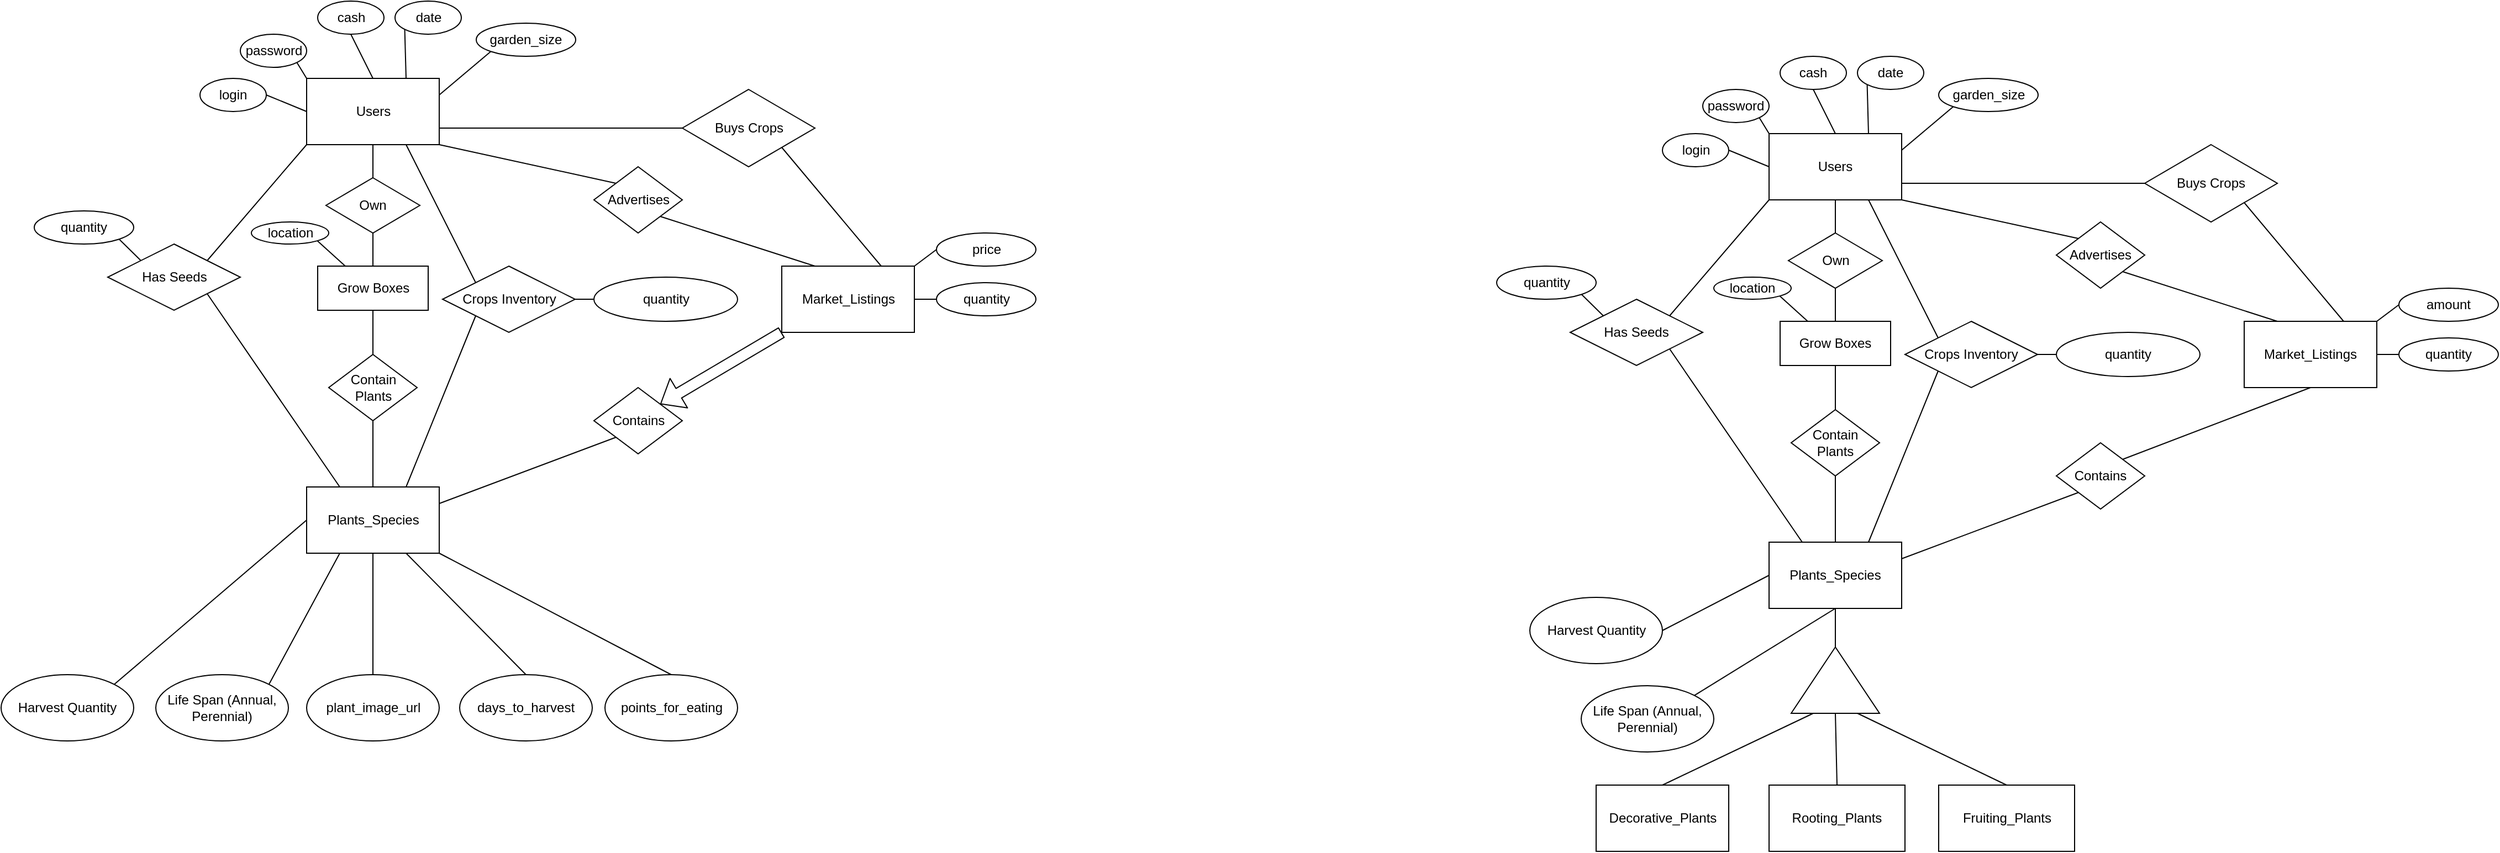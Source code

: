 <mxfile version="13.1.3">
    <diagram id="6hGFLwfOUW9BJ-s0fimq" name="Page-1">
        <mxGraphModel dx="2524" dy="729" grid="1" gridSize="10" guides="1" tooltips="1" connect="1" arrows="1" fold="1" page="0" pageScale="1" pageWidth="827" pageHeight="1169" math="0" shadow="0">
            <root>
                <mxCell id="0"/>
                <mxCell id="1" parent="0"/>
                <mxCell id="57" style="edgeStyle=none;rounded=0;orthogonalLoop=1;jettySize=auto;html=1;exitX=0;exitY=1;exitDx=0;exitDy=0;entryX=1;entryY=0;entryDx=0;entryDy=0;endArrow=none;endFill=0;" parent="1" source="2" target="9" edge="1">
                    <mxGeometry relative="1" as="geometry"/>
                </mxCell>
                <mxCell id="62" style="edgeStyle=none;rounded=0;orthogonalLoop=1;jettySize=auto;html=1;exitX=0.75;exitY=1;exitDx=0;exitDy=0;entryX=0;entryY=0;entryDx=0;entryDy=0;endArrow=none;endFill=0;" parent="1" source="2" target="12" edge="1">
                    <mxGeometry relative="1" as="geometry"/>
                </mxCell>
                <mxCell id="69" style="edgeStyle=none;rounded=0;orthogonalLoop=1;jettySize=auto;html=1;exitX=0.5;exitY=1;exitDx=0;exitDy=0;entryX=0.5;entryY=0;entryDx=0;entryDy=0;endArrow=none;endFill=0;" parent="1" source="2" target="68" edge="1">
                    <mxGeometry relative="1" as="geometry"/>
                </mxCell>
                <mxCell id="2" value="Users" style="rounded=0;whiteSpace=wrap;html=1;" parent="1" vertex="1">
                    <mxGeometry x="320" y="210" width="120" height="60" as="geometry"/>
                </mxCell>
                <mxCell id="22" style="edgeStyle=none;rounded=0;orthogonalLoop=1;jettySize=auto;html=1;exitX=0.5;exitY=1;exitDx=0;exitDy=0;entryX=1;entryY=0.5;entryDx=0;entryDy=0;endArrow=none;endFill=0;" parent="1" source="3" target="21" edge="1">
                    <mxGeometry relative="1" as="geometry"/>
                </mxCell>
                <mxCell id="95" style="edgeStyle=none;rounded=0;orthogonalLoop=1;jettySize=auto;html=1;exitX=1;exitY=0.25;exitDx=0;exitDy=0;entryX=0;entryY=1;entryDx=0;entryDy=0;endArrow=none;endFill=0;" parent="1" source="3" target="94" edge="1">
                    <mxGeometry relative="1" as="geometry"/>
                </mxCell>
                <mxCell id="3" value="Plants_Species" style="rounded=0;whiteSpace=wrap;html=1;" parent="1" vertex="1">
                    <mxGeometry x="320" y="580" width="120" height="60" as="geometry"/>
                </mxCell>
                <mxCell id="58" style="edgeStyle=none;rounded=0;orthogonalLoop=1;jettySize=auto;html=1;exitX=1;exitY=1;exitDx=0;exitDy=0;entryX=0.25;entryY=0;entryDx=0;entryDy=0;endArrow=none;endFill=0;" parent="1" source="9" target="3" edge="1">
                    <mxGeometry relative="1" as="geometry">
                        <mxPoint x="230" y="485" as="sourcePoint"/>
                        <mxPoint x="200" y="570" as="targetPoint"/>
                    </mxGeometry>
                </mxCell>
                <mxCell id="9" value="Has Seeds" style="shape=rhombus;perimeter=rhombusPerimeter;whiteSpace=wrap;html=1;align=center;" parent="1" vertex="1">
                    <mxGeometry x="140" y="360" width="120" height="60" as="geometry"/>
                </mxCell>
                <mxCell id="61" style="edgeStyle=none;rounded=0;orthogonalLoop=1;jettySize=auto;html=1;exitX=0.5;exitY=1;exitDx=0;exitDy=0;entryX=0.5;entryY=0;entryDx=0;entryDy=0;endArrow=none;endFill=0;" parent="1" source="10" target="3" edge="1">
                    <mxGeometry relative="1" as="geometry">
                        <mxPoint x="380" y="570" as="targetPoint"/>
                    </mxGeometry>
                </mxCell>
                <mxCell id="10" value="Contain Plants" style="shape=rhombus;perimeter=rhombusPerimeter;whiteSpace=wrap;html=1;align=center;" parent="1" vertex="1">
                    <mxGeometry x="340" y="460" width="80" height="60" as="geometry"/>
                </mxCell>
                <mxCell id="50" style="edgeStyle=none;rounded=0;orthogonalLoop=1;jettySize=auto;html=1;exitX=1;exitY=0.5;exitDx=0;exitDy=0;entryX=0;entryY=0.5;entryDx=0;entryDy=0;endArrow=none;endFill=0;" parent="1" source="12" target="39" edge="1">
                    <mxGeometry relative="1" as="geometry"/>
                </mxCell>
                <mxCell id="52" style="edgeStyle=none;rounded=0;orthogonalLoop=1;jettySize=auto;html=1;exitX=0;exitY=1;exitDx=0;exitDy=0;entryX=0.75;entryY=0;entryDx=0;entryDy=0;endArrow=none;endFill=0;" parent="1" source="12" target="3" edge="1">
                    <mxGeometry relative="1" as="geometry">
                        <mxPoint x="520" y="485" as="sourcePoint"/>
                        <mxPoint x="550" y="570" as="targetPoint"/>
                    </mxGeometry>
                </mxCell>
                <mxCell id="12" value="Crops Inventory" style="shape=rhombus;perimeter=rhombusPerimeter;whiteSpace=wrap;html=1;align=center;" parent="1" vertex="1">
                    <mxGeometry x="443" y="380" width="120" height="60" as="geometry"/>
                </mxCell>
                <mxCell id="17" style="rounded=0;orthogonalLoop=1;jettySize=auto;html=1;exitX=0;exitY=0;exitDx=0;exitDy=0;entryX=0.5;entryY=1;entryDx=0;entryDy=0;endArrow=none;endFill=0;" parent="1" source="33" target="3" edge="1">
                    <mxGeometry relative="1" as="geometry">
                        <mxPoint x="192.426" y="610.251" as="sourcePoint"/>
                    </mxGeometry>
                </mxCell>
                <mxCell id="18" value="Decorative_Plants" style="rounded=0;whiteSpace=wrap;html=1;" parent="1" vertex="1">
                    <mxGeometry x="163.5" y="800" width="120" height="60" as="geometry"/>
                </mxCell>
                <mxCell id="19" value="Rooting_Plants" style="rounded=0;whiteSpace=wrap;html=1;" parent="1" vertex="1">
                    <mxGeometry x="320" y="800" width="123" height="60" as="geometry"/>
                </mxCell>
                <mxCell id="20" value="Fruiting_Plants" style="rounded=0;whiteSpace=wrap;html=1;" parent="1" vertex="1">
                    <mxGeometry x="473.5" y="800" width="123" height="60" as="geometry"/>
                </mxCell>
                <mxCell id="25" style="edgeStyle=none;rounded=0;orthogonalLoop=1;jettySize=auto;html=1;exitX=0;exitY=0.25;exitDx=0;exitDy=0;entryX=0.5;entryY=0;entryDx=0;entryDy=0;endArrow=none;endFill=0;" parent="1" source="21" target="18" edge="1">
                    <mxGeometry relative="1" as="geometry"/>
                </mxCell>
                <mxCell id="26" style="edgeStyle=none;rounded=0;orthogonalLoop=1;jettySize=auto;html=1;exitX=0;exitY=0.5;exitDx=0;exitDy=0;entryX=0.5;entryY=0;entryDx=0;entryDy=0;endArrow=none;endFill=0;" parent="1" source="21" target="19" edge="1">
                    <mxGeometry relative="1" as="geometry"/>
                </mxCell>
                <mxCell id="27" style="edgeStyle=none;rounded=0;orthogonalLoop=1;jettySize=auto;html=1;exitX=0;exitY=0.75;exitDx=0;exitDy=0;entryX=0.5;entryY=0;entryDx=0;entryDy=0;endArrow=none;endFill=0;" parent="1" source="21" target="20" edge="1">
                    <mxGeometry relative="1" as="geometry"/>
                </mxCell>
                <mxCell id="21" value="" style="triangle;whiteSpace=wrap;html=1;direction=north;" parent="1" vertex="1">
                    <mxGeometry x="340" y="675" width="80" height="60" as="geometry"/>
                </mxCell>
                <mxCell id="29" value="Market_Listings" style="rounded=0;whiteSpace=wrap;html=1;" parent="1" vertex="1">
                    <mxGeometry x="750" y="380" width="120" height="60" as="geometry"/>
                </mxCell>
                <mxCell id="72" style="edgeStyle=none;rounded=0;orthogonalLoop=1;jettySize=auto;html=1;exitX=1;exitY=0.5;exitDx=0;exitDy=0;entryX=0;entryY=0.5;entryDx=0;entryDy=0;endArrow=none;endFill=0;" parent="1" source="31" target="2" edge="1">
                    <mxGeometry relative="1" as="geometry"/>
                </mxCell>
                <mxCell id="31" value="login" style="ellipse;whiteSpace=wrap;html=1;" parent="1" vertex="1">
                    <mxGeometry x="223.5" y="210" width="60" height="30" as="geometry"/>
                </mxCell>
                <mxCell id="33" value="Life Span (Annual, Perennial)" style="ellipse;whiteSpace=wrap;html=1;direction=south;" parent="1" vertex="1">
                    <mxGeometry x="150" y="710" width="120" height="60" as="geometry"/>
                </mxCell>
                <mxCell id="73" style="edgeStyle=none;rounded=0;orthogonalLoop=1;jettySize=auto;html=1;exitX=1;exitY=1;exitDx=0;exitDy=0;entryX=0;entryY=0;entryDx=0;entryDy=0;endArrow=none;endFill=0;" parent="1" source="34" target="2" edge="1">
                    <mxGeometry relative="1" as="geometry"/>
                </mxCell>
                <mxCell id="34" value="password" style="ellipse;whiteSpace=wrap;html=1;" parent="1" vertex="1">
                    <mxGeometry x="260" y="170" width="60" height="30" as="geometry"/>
                </mxCell>
                <mxCell id="74" style="edgeStyle=none;rounded=0;orthogonalLoop=1;jettySize=auto;html=1;exitX=0.5;exitY=1;exitDx=0;exitDy=0;entryX=0.5;entryY=0;entryDx=0;entryDy=0;endArrow=none;endFill=0;" parent="1" source="35" target="2" edge="1">
                    <mxGeometry relative="1" as="geometry"/>
                </mxCell>
                <mxCell id="35" value="cash" style="ellipse;whiteSpace=wrap;html=1;" parent="1" vertex="1">
                    <mxGeometry x="330" y="140" width="60" height="30" as="geometry"/>
                </mxCell>
                <mxCell id="75" style="edgeStyle=none;rounded=0;orthogonalLoop=1;jettySize=auto;html=1;exitX=0;exitY=1;exitDx=0;exitDy=0;entryX=0.75;entryY=0;entryDx=0;entryDy=0;endArrow=none;endFill=0;" parent="1" source="36" target="2" edge="1">
                    <mxGeometry relative="1" as="geometry"/>
                </mxCell>
                <mxCell id="36" value="date" style="ellipse;whiteSpace=wrap;html=1;" parent="1" vertex="1">
                    <mxGeometry x="400" y="140" width="60" height="30" as="geometry"/>
                </mxCell>
                <mxCell id="76" style="edgeStyle=none;rounded=0;orthogonalLoop=1;jettySize=auto;html=1;exitX=0;exitY=1;exitDx=0;exitDy=0;entryX=1;entryY=0.25;entryDx=0;entryDy=0;endArrow=none;endFill=0;" parent="1" source="37" target="2" edge="1">
                    <mxGeometry relative="1" as="geometry"/>
                </mxCell>
                <mxCell id="37" value="garden_size" style="ellipse;whiteSpace=wrap;html=1;" parent="1" vertex="1">
                    <mxGeometry x="473.5" y="160" width="90" height="30" as="geometry"/>
                </mxCell>
                <mxCell id="39" value="quantity" style="ellipse;whiteSpace=wrap;html=1;" parent="1" vertex="1">
                    <mxGeometry x="580" y="390" width="130" height="40" as="geometry"/>
                </mxCell>
                <mxCell id="71" style="edgeStyle=none;rounded=0;orthogonalLoop=1;jettySize=auto;html=1;exitX=0.5;exitY=1;exitDx=0;exitDy=0;entryX=0.5;entryY=0;entryDx=0;entryDy=0;endArrow=none;endFill=0;" parent="1" source="67" target="10" edge="1">
                    <mxGeometry relative="1" as="geometry"/>
                </mxCell>
                <mxCell id="67" value="Grow Boxes" style="rounded=0;whiteSpace=wrap;html=1;" parent="1" vertex="1">
                    <mxGeometry x="330" y="380" width="100" height="40" as="geometry"/>
                </mxCell>
                <mxCell id="70" style="edgeStyle=none;rounded=0;orthogonalLoop=1;jettySize=auto;html=1;exitX=0.5;exitY=1;exitDx=0;exitDy=0;entryX=0.5;entryY=0;entryDx=0;entryDy=0;endArrow=none;endFill=0;" parent="1" source="68" target="67" edge="1">
                    <mxGeometry relative="1" as="geometry"/>
                </mxCell>
                <mxCell id="68" value="Own" style="shape=rhombus;perimeter=rhombusPerimeter;whiteSpace=wrap;html=1;align=center;" parent="1" vertex="1">
                    <mxGeometry x="337.5" y="300" width="85" height="50" as="geometry"/>
                </mxCell>
                <mxCell id="78" style="edgeStyle=none;rounded=0;orthogonalLoop=1;jettySize=auto;html=1;exitX=1;exitY=1;exitDx=0;exitDy=0;entryX=0;entryY=0;entryDx=0;entryDy=0;endArrow=none;endFill=0;" parent="1" source="77" target="9" edge="1">
                    <mxGeometry relative="1" as="geometry"/>
                </mxCell>
                <mxCell id="77" value="quantity" style="ellipse;whiteSpace=wrap;html=1;" parent="1" vertex="1">
                    <mxGeometry x="73.5" y="330" width="90" height="30" as="geometry"/>
                </mxCell>
                <mxCell id="81" style="edgeStyle=none;rounded=0;orthogonalLoop=1;jettySize=auto;html=1;exitX=1;exitY=1;exitDx=0;exitDy=0;entryX=0.25;entryY=0;entryDx=0;entryDy=0;endArrow=none;endFill=0;" parent="1" source="79" target="67" edge="1">
                    <mxGeometry relative="1" as="geometry"/>
                </mxCell>
                <mxCell id="79" value="location" style="ellipse;whiteSpace=wrap;html=1;" parent="1" vertex="1">
                    <mxGeometry x="270" y="340" width="70" height="20" as="geometry"/>
                </mxCell>
                <mxCell id="87" style="edgeStyle=none;rounded=0;orthogonalLoop=1;jettySize=auto;html=1;exitX=0;exitY=0.5;exitDx=0;exitDy=0;entryX=1;entryY=0.75;entryDx=0;entryDy=0;endArrow=none;endFill=0;" parent="1" source="85" target="2" edge="1">
                    <mxGeometry relative="1" as="geometry"/>
                </mxCell>
                <mxCell id="106" style="edgeStyle=none;rounded=0;orthogonalLoop=1;jettySize=auto;html=1;exitX=1;exitY=1;exitDx=0;exitDy=0;entryX=0.75;entryY=0;entryDx=0;entryDy=0;endArrow=none;endFill=0;" parent="1" source="85" target="29" edge="1">
                    <mxGeometry relative="1" as="geometry"/>
                </mxCell>
                <mxCell id="85" value="Buys Crops" style="shape=rhombus;perimeter=rhombusPerimeter;whiteSpace=wrap;html=1;align=center;" parent="1" vertex="1">
                    <mxGeometry x="660" y="220" width="120" height="70" as="geometry"/>
                </mxCell>
                <mxCell id="96" style="edgeStyle=none;rounded=0;orthogonalLoop=1;jettySize=auto;html=1;exitX=1;exitY=0;exitDx=0;exitDy=0;entryX=0.5;entryY=1;entryDx=0;entryDy=0;endArrow=none;endFill=0;" parent="1" source="94" target="29" edge="1">
                    <mxGeometry relative="1" as="geometry"/>
                </mxCell>
                <mxCell id="94" value="Contains" style="shape=rhombus;perimeter=rhombusPerimeter;whiteSpace=wrap;html=1;align=center;" parent="1" vertex="1">
                    <mxGeometry x="580" y="490" width="80" height="60" as="geometry"/>
                </mxCell>
                <mxCell id="98" style="edgeStyle=none;rounded=0;orthogonalLoop=1;jettySize=auto;html=1;exitX=1;exitY=1;exitDx=0;exitDy=0;entryX=0.25;entryY=0;entryDx=0;entryDy=0;endArrow=none;endFill=0;" parent="1" source="97" target="29" edge="1">
                    <mxGeometry relative="1" as="geometry"/>
                </mxCell>
                <mxCell id="99" style="edgeStyle=none;rounded=0;orthogonalLoop=1;jettySize=auto;html=1;exitX=0;exitY=0;exitDx=0;exitDy=0;entryX=1;entryY=1;entryDx=0;entryDy=0;endArrow=none;endFill=0;" parent="1" source="97" target="2" edge="1">
                    <mxGeometry relative="1" as="geometry"/>
                </mxCell>
                <mxCell id="97" value="Advertises" style="shape=rhombus;perimeter=rhombusPerimeter;whiteSpace=wrap;html=1;align=center;" parent="1" vertex="1">
                    <mxGeometry x="580" y="290" width="80" height="60" as="geometry"/>
                </mxCell>
                <mxCell id="101" style="edgeStyle=none;rounded=0;orthogonalLoop=1;jettySize=auto;html=1;exitX=0;exitY=0.5;exitDx=0;exitDy=0;entryX=1;entryY=0;entryDx=0;entryDy=0;endArrow=none;endFill=0;" parent="1" source="100" target="29" edge="1">
                    <mxGeometry relative="1" as="geometry"/>
                </mxCell>
                <mxCell id="100" value="amount" style="ellipse;whiteSpace=wrap;html=1;" parent="1" vertex="1">
                    <mxGeometry x="890" y="350" width="90" height="30" as="geometry"/>
                </mxCell>
                <mxCell id="105" style="edgeStyle=none;rounded=0;orthogonalLoop=1;jettySize=auto;html=1;exitX=0;exitY=0.5;exitDx=0;exitDy=0;entryX=1;entryY=0.5;entryDx=0;entryDy=0;endArrow=none;endFill=0;" parent="1" source="104" target="29" edge="1">
                    <mxGeometry relative="1" as="geometry"/>
                </mxCell>
                <mxCell id="104" value="quantity" style="ellipse;whiteSpace=wrap;html=1;" parent="1" vertex="1">
                    <mxGeometry x="890" y="395" width="90" height="30" as="geometry"/>
                </mxCell>
                <mxCell id="109" value="Harvest Quantity" style="ellipse;whiteSpace=wrap;html=1;direction=south;" parent="1" vertex="1">
                    <mxGeometry x="103.5" y="630" width="120" height="60" as="geometry"/>
                </mxCell>
                <mxCell id="116" value="" style="endArrow=none;html=1;exitX=0.5;exitY=0;exitDx=0;exitDy=0;entryX=0;entryY=0.5;entryDx=0;entryDy=0;" parent="1" source="109" target="3" edge="1">
                    <mxGeometry width="50" height="50" relative="1" as="geometry">
                        <mxPoint x="550" y="520" as="sourcePoint"/>
                        <mxPoint x="600" y="470" as="targetPoint"/>
                    </mxGeometry>
                </mxCell>
                <mxCell id="117" style="edgeStyle=none;rounded=0;orthogonalLoop=1;jettySize=auto;html=1;exitX=0;exitY=1;exitDx=0;exitDy=0;entryX=1;entryY=0;entryDx=0;entryDy=0;endArrow=none;endFill=0;" edge="1" parent="1" source="120" target="125">
                    <mxGeometry relative="1" as="geometry"/>
                </mxCell>
                <mxCell id="118" style="edgeStyle=none;rounded=0;orthogonalLoop=1;jettySize=auto;html=1;exitX=0.75;exitY=1;exitDx=0;exitDy=0;entryX=0;entryY=0;entryDx=0;entryDy=0;endArrow=none;endFill=0;" edge="1" parent="1" source="120" target="130">
                    <mxGeometry relative="1" as="geometry"/>
                </mxCell>
                <mxCell id="119" style="edgeStyle=none;rounded=0;orthogonalLoop=1;jettySize=auto;html=1;exitX=0.5;exitY=1;exitDx=0;exitDy=0;entryX=0.5;entryY=0;entryDx=0;entryDy=0;endArrow=none;endFill=0;" edge="1" parent="1" source="120" target="155">
                    <mxGeometry relative="1" as="geometry"/>
                </mxCell>
                <mxCell id="120" value="Users" style="rounded=0;whiteSpace=wrap;html=1;" vertex="1" parent="1">
                    <mxGeometry x="-1003.5" y="160" width="120" height="60" as="geometry"/>
                </mxCell>
                <mxCell id="122" style="edgeStyle=none;rounded=0;orthogonalLoop=1;jettySize=auto;html=1;exitX=1;exitY=0.25;exitDx=0;exitDy=0;entryX=0;entryY=1;entryDx=0;entryDy=0;endArrow=none;endFill=0;" edge="1" parent="1" source="123" target="164">
                    <mxGeometry relative="1" as="geometry"/>
                </mxCell>
                <mxCell id="123" value="Plants_Species" style="rounded=0;whiteSpace=wrap;html=1;" vertex="1" parent="1">
                    <mxGeometry x="-1003.5" y="530" width="120" height="60" as="geometry"/>
                </mxCell>
                <mxCell id="124" style="edgeStyle=none;rounded=0;orthogonalLoop=1;jettySize=auto;html=1;exitX=1;exitY=1;exitDx=0;exitDy=0;entryX=0.25;entryY=0;entryDx=0;entryDy=0;endArrow=none;endFill=0;" edge="1" parent="1" source="125" target="123">
                    <mxGeometry relative="1" as="geometry">
                        <mxPoint x="-1093.5" y="435" as="sourcePoint"/>
                        <mxPoint x="-1123.5" y="520" as="targetPoint"/>
                    </mxGeometry>
                </mxCell>
                <mxCell id="125" value="Has Seeds" style="shape=rhombus;perimeter=rhombusPerimeter;whiteSpace=wrap;html=1;align=center;" vertex="1" parent="1">
                    <mxGeometry x="-1183.5" y="310" width="120" height="60" as="geometry"/>
                </mxCell>
                <mxCell id="126" style="edgeStyle=none;rounded=0;orthogonalLoop=1;jettySize=auto;html=1;exitX=0.5;exitY=1;exitDx=0;exitDy=0;entryX=0.5;entryY=0;entryDx=0;entryDy=0;endArrow=none;endFill=0;" edge="1" parent="1" source="127" target="123">
                    <mxGeometry relative="1" as="geometry">
                        <mxPoint x="-943.5" y="520" as="targetPoint"/>
                    </mxGeometry>
                </mxCell>
                <mxCell id="127" value="Contain Plants" style="shape=rhombus;perimeter=rhombusPerimeter;whiteSpace=wrap;html=1;align=center;" vertex="1" parent="1">
                    <mxGeometry x="-983.5" y="410" width="80" height="60" as="geometry"/>
                </mxCell>
                <mxCell id="128" style="edgeStyle=none;rounded=0;orthogonalLoop=1;jettySize=auto;html=1;exitX=1;exitY=0.5;exitDx=0;exitDy=0;entryX=0;entryY=0.5;entryDx=0;entryDy=0;endArrow=none;endFill=0;" edge="1" parent="1" source="130" target="151">
                    <mxGeometry relative="1" as="geometry"/>
                </mxCell>
                <mxCell id="129" style="edgeStyle=none;rounded=0;orthogonalLoop=1;jettySize=auto;html=1;exitX=0;exitY=1;exitDx=0;exitDy=0;entryX=0.75;entryY=0;entryDx=0;entryDy=0;endArrow=none;endFill=0;" edge="1" parent="1" source="130" target="123">
                    <mxGeometry relative="1" as="geometry">
                        <mxPoint x="-803.5" y="435" as="sourcePoint"/>
                        <mxPoint x="-773.5" y="520" as="targetPoint"/>
                    </mxGeometry>
                </mxCell>
                <mxCell id="130" value="Crops Inventory" style="shape=rhombus;perimeter=rhombusPerimeter;whiteSpace=wrap;html=1;align=center;" vertex="1" parent="1">
                    <mxGeometry x="-880.5" y="330" width="120" height="60" as="geometry"/>
                </mxCell>
                <mxCell id="131" style="rounded=0;orthogonalLoop=1;jettySize=auto;html=1;exitX=0;exitY=0;exitDx=0;exitDy=0;entryX=0.25;entryY=1;entryDx=0;entryDy=0;endArrow=none;endFill=0;" edge="1" parent="1" source="142" target="123">
                    <mxGeometry relative="1" as="geometry">
                        <mxPoint x="-1131.074" y="560.251" as="sourcePoint"/>
                    </mxGeometry>
                </mxCell>
                <mxCell id="139" value="Market_Listings" style="rounded=0;whiteSpace=wrap;html=1;" vertex="1" parent="1">
                    <mxGeometry x="-573.5" y="330" width="120" height="60" as="geometry"/>
                </mxCell>
                <mxCell id="140" style="edgeStyle=none;rounded=0;orthogonalLoop=1;jettySize=auto;html=1;exitX=1;exitY=0.5;exitDx=0;exitDy=0;entryX=0;entryY=0.5;entryDx=0;entryDy=0;endArrow=none;endFill=0;" edge="1" parent="1" source="141" target="120">
                    <mxGeometry relative="1" as="geometry"/>
                </mxCell>
                <mxCell id="141" value="login" style="ellipse;whiteSpace=wrap;html=1;" vertex="1" parent="1">
                    <mxGeometry x="-1100" y="160" width="60" height="30" as="geometry"/>
                </mxCell>
                <mxCell id="142" value="Life Span (Annual, Perennial)" style="ellipse;whiteSpace=wrap;html=1;direction=south;" vertex="1" parent="1">
                    <mxGeometry x="-1140" y="700" width="120" height="60" as="geometry"/>
                </mxCell>
                <mxCell id="143" style="edgeStyle=none;rounded=0;orthogonalLoop=1;jettySize=auto;html=1;exitX=1;exitY=1;exitDx=0;exitDy=0;entryX=0;entryY=0;entryDx=0;entryDy=0;endArrow=none;endFill=0;" edge="1" parent="1" source="144" target="120">
                    <mxGeometry relative="1" as="geometry"/>
                </mxCell>
                <mxCell id="144" value="password" style="ellipse;whiteSpace=wrap;html=1;" vertex="1" parent="1">
                    <mxGeometry x="-1063.5" y="120" width="60" height="30" as="geometry"/>
                </mxCell>
                <mxCell id="145" style="edgeStyle=none;rounded=0;orthogonalLoop=1;jettySize=auto;html=1;exitX=0.5;exitY=1;exitDx=0;exitDy=0;entryX=0.5;entryY=0;entryDx=0;entryDy=0;endArrow=none;endFill=0;" edge="1" parent="1" source="146" target="120">
                    <mxGeometry relative="1" as="geometry"/>
                </mxCell>
                <mxCell id="146" value="cash" style="ellipse;whiteSpace=wrap;html=1;" vertex="1" parent="1">
                    <mxGeometry x="-993.5" y="90" width="60" height="30" as="geometry"/>
                </mxCell>
                <mxCell id="147" style="edgeStyle=none;rounded=0;orthogonalLoop=1;jettySize=auto;html=1;exitX=0;exitY=1;exitDx=0;exitDy=0;entryX=0.75;entryY=0;entryDx=0;entryDy=0;endArrow=none;endFill=0;" edge="1" parent="1" source="148" target="120">
                    <mxGeometry relative="1" as="geometry"/>
                </mxCell>
                <mxCell id="148" value="date" style="ellipse;whiteSpace=wrap;html=1;" vertex="1" parent="1">
                    <mxGeometry x="-923.5" y="90" width="60" height="30" as="geometry"/>
                </mxCell>
                <mxCell id="149" style="edgeStyle=none;rounded=0;orthogonalLoop=1;jettySize=auto;html=1;exitX=0;exitY=1;exitDx=0;exitDy=0;entryX=1;entryY=0.25;entryDx=0;entryDy=0;endArrow=none;endFill=0;" edge="1" parent="1" source="150" target="120">
                    <mxGeometry relative="1" as="geometry"/>
                </mxCell>
                <mxCell id="150" value="garden_size" style="ellipse;whiteSpace=wrap;html=1;" vertex="1" parent="1">
                    <mxGeometry x="-850" y="110" width="90" height="30" as="geometry"/>
                </mxCell>
                <mxCell id="151" value="quantity" style="ellipse;whiteSpace=wrap;html=1;" vertex="1" parent="1">
                    <mxGeometry x="-743.5" y="340" width="130" height="40" as="geometry"/>
                </mxCell>
                <mxCell id="152" style="edgeStyle=none;rounded=0;orthogonalLoop=1;jettySize=auto;html=1;exitX=0.5;exitY=1;exitDx=0;exitDy=0;entryX=0.5;entryY=0;entryDx=0;entryDy=0;endArrow=none;endFill=0;" edge="1" parent="1" source="153" target="127">
                    <mxGeometry relative="1" as="geometry"/>
                </mxCell>
                <mxCell id="153" value="Grow Boxes" style="rounded=0;whiteSpace=wrap;html=1;" vertex="1" parent="1">
                    <mxGeometry x="-993.5" y="330" width="100" height="40" as="geometry"/>
                </mxCell>
                <mxCell id="154" style="edgeStyle=none;rounded=0;orthogonalLoop=1;jettySize=auto;html=1;exitX=0.5;exitY=1;exitDx=0;exitDy=0;entryX=0.5;entryY=0;entryDx=0;entryDy=0;endArrow=none;endFill=0;" edge="1" parent="1" source="155" target="153">
                    <mxGeometry relative="1" as="geometry"/>
                </mxCell>
                <mxCell id="155" value="Own" style="shape=rhombus;perimeter=rhombusPerimeter;whiteSpace=wrap;html=1;align=center;" vertex="1" parent="1">
                    <mxGeometry x="-986" y="250" width="85" height="50" as="geometry"/>
                </mxCell>
                <mxCell id="156" style="edgeStyle=none;rounded=0;orthogonalLoop=1;jettySize=auto;html=1;exitX=1;exitY=1;exitDx=0;exitDy=0;entryX=0;entryY=0;entryDx=0;entryDy=0;endArrow=none;endFill=0;" edge="1" parent="1" source="157" target="125">
                    <mxGeometry relative="1" as="geometry"/>
                </mxCell>
                <mxCell id="157" value="quantity" style="ellipse;whiteSpace=wrap;html=1;" vertex="1" parent="1">
                    <mxGeometry x="-1250" y="280" width="90" height="30" as="geometry"/>
                </mxCell>
                <mxCell id="158" style="edgeStyle=none;rounded=0;orthogonalLoop=1;jettySize=auto;html=1;exitX=1;exitY=1;exitDx=0;exitDy=0;entryX=0.25;entryY=0;entryDx=0;entryDy=0;endArrow=none;endFill=0;" edge="1" parent="1" source="159" target="153">
                    <mxGeometry relative="1" as="geometry"/>
                </mxCell>
                <mxCell id="159" value="location" style="ellipse;whiteSpace=wrap;html=1;" vertex="1" parent="1">
                    <mxGeometry x="-1053.5" y="290" width="70" height="20" as="geometry"/>
                </mxCell>
                <mxCell id="160" style="edgeStyle=none;rounded=0;orthogonalLoop=1;jettySize=auto;html=1;exitX=0;exitY=0.5;exitDx=0;exitDy=0;entryX=1;entryY=0.75;entryDx=0;entryDy=0;endArrow=none;endFill=0;" edge="1" parent="1" source="162" target="120">
                    <mxGeometry relative="1" as="geometry"/>
                </mxCell>
                <mxCell id="161" style="edgeStyle=none;rounded=0;orthogonalLoop=1;jettySize=auto;html=1;exitX=1;exitY=1;exitDx=0;exitDy=0;entryX=0.75;entryY=0;entryDx=0;entryDy=0;endArrow=none;endFill=0;" edge="1" parent="1" source="162" target="139">
                    <mxGeometry relative="1" as="geometry"/>
                </mxCell>
                <mxCell id="162" value="Buys Crops" style="shape=rhombus;perimeter=rhombusPerimeter;whiteSpace=wrap;html=1;align=center;" vertex="1" parent="1">
                    <mxGeometry x="-663.5" y="170" width="120" height="70" as="geometry"/>
                </mxCell>
                <mxCell id="164" value="Contains" style="shape=rhombus;perimeter=rhombusPerimeter;whiteSpace=wrap;html=1;align=center;" vertex="1" parent="1">
                    <mxGeometry x="-743.5" y="440" width="80" height="60" as="geometry"/>
                </mxCell>
                <mxCell id="165" style="edgeStyle=none;rounded=0;orthogonalLoop=1;jettySize=auto;html=1;exitX=1;exitY=1;exitDx=0;exitDy=0;entryX=0.25;entryY=0;entryDx=0;entryDy=0;endArrow=none;endFill=0;" edge="1" parent="1" source="167" target="139">
                    <mxGeometry relative="1" as="geometry"/>
                </mxCell>
                <mxCell id="166" style="edgeStyle=none;rounded=0;orthogonalLoop=1;jettySize=auto;html=1;exitX=0;exitY=0;exitDx=0;exitDy=0;entryX=1;entryY=1;entryDx=0;entryDy=0;endArrow=none;endFill=0;" edge="1" parent="1" source="167" target="120">
                    <mxGeometry relative="1" as="geometry"/>
                </mxCell>
                <mxCell id="167" value="Advertises" style="shape=rhombus;perimeter=rhombusPerimeter;whiteSpace=wrap;html=1;align=center;" vertex="1" parent="1">
                    <mxGeometry x="-743.5" y="240" width="80" height="60" as="geometry"/>
                </mxCell>
                <mxCell id="168" style="edgeStyle=none;rounded=0;orthogonalLoop=1;jettySize=auto;html=1;exitX=0;exitY=0.5;exitDx=0;exitDy=0;entryX=1;entryY=0;entryDx=0;entryDy=0;endArrow=none;endFill=0;" edge="1" parent="1" source="169" target="139">
                    <mxGeometry relative="1" as="geometry"/>
                </mxCell>
                <mxCell id="169" value="price" style="ellipse;whiteSpace=wrap;html=1;" vertex="1" parent="1">
                    <mxGeometry x="-433.5" y="300" width="90" height="30" as="geometry"/>
                </mxCell>
                <mxCell id="170" style="edgeStyle=none;rounded=0;orthogonalLoop=1;jettySize=auto;html=1;exitX=0;exitY=0.5;exitDx=0;exitDy=0;entryX=1;entryY=0.5;entryDx=0;entryDy=0;endArrow=none;endFill=0;" edge="1" parent="1" source="171" target="139">
                    <mxGeometry relative="1" as="geometry"/>
                </mxCell>
                <mxCell id="171" value="quantity" style="ellipse;whiteSpace=wrap;html=1;" vertex="1" parent="1">
                    <mxGeometry x="-433.5" y="345" width="90" height="30" as="geometry"/>
                </mxCell>
                <mxCell id="172" value="Harvest Quantity" style="ellipse;whiteSpace=wrap;html=1;direction=south;" vertex="1" parent="1">
                    <mxGeometry x="-1280" y="700" width="120" height="60" as="geometry"/>
                </mxCell>
                <mxCell id="173" value="" style="endArrow=none;html=1;exitX=0;exitY=0;exitDx=0;exitDy=0;entryX=0;entryY=0.5;entryDx=0;entryDy=0;" edge="1" parent="1" source="172" target="123">
                    <mxGeometry width="50" height="50" relative="1" as="geometry">
                        <mxPoint x="-773.5" y="470" as="sourcePoint"/>
                        <mxPoint x="-723.5" y="420" as="targetPoint"/>
                    </mxGeometry>
                </mxCell>
                <mxCell id="174" style="rounded=0;orthogonalLoop=1;jettySize=auto;html=1;exitX=0;exitY=0.5;exitDx=0;exitDy=0;entryX=0.5;entryY=1;entryDx=0;entryDy=0;endArrow=none;endFill=0;" edge="1" parent="1" source="175" target="123">
                    <mxGeometry relative="1" as="geometry">
                        <mxPoint x="-966.074" y="600.251" as="sourcePoint"/>
                        <mxPoint x="-778.5" y="630" as="targetPoint"/>
                    </mxGeometry>
                </mxCell>
                <mxCell id="175" value="plant_image_url" style="ellipse;whiteSpace=wrap;html=1;direction=south;" vertex="1" parent="1">
                    <mxGeometry x="-1003.5" y="700" width="120" height="60" as="geometry"/>
                </mxCell>
                <mxCell id="176" style="rounded=0;orthogonalLoop=1;jettySize=auto;html=1;exitX=0;exitY=0.5;exitDx=0;exitDy=0;entryX=0.75;entryY=1;entryDx=0;entryDy=0;endArrow=none;endFill=0;" edge="1" parent="1" source="177" target="123">
                    <mxGeometry relative="1" as="geometry">
                        <mxPoint x="-797.574" y="610.251" as="sourcePoint"/>
                        <mxPoint x="-759.88" y="601.68" as="targetPoint"/>
                    </mxGeometry>
                </mxCell>
                <mxCell id="177" value="days_to_harvest" style="ellipse;whiteSpace=wrap;html=1;direction=south;" vertex="1" parent="1">
                    <mxGeometry x="-865" y="700" width="120" height="60" as="geometry"/>
                </mxCell>
                <mxCell id="178" style="rounded=0;orthogonalLoop=1;jettySize=auto;html=1;exitX=0;exitY=0.5;exitDx=0;exitDy=0;entryX=1;entryY=1;entryDx=0;entryDy=0;endArrow=none;endFill=0;" edge="1" parent="1" source="179" target="123">
                    <mxGeometry relative="1" as="geometry">
                        <mxPoint x="-654.074" y="590.251" as="sourcePoint"/>
                        <mxPoint x="-770" y="570" as="targetPoint"/>
                    </mxGeometry>
                </mxCell>
                <mxCell id="179" value="points_for_eating" style="ellipse;whiteSpace=wrap;html=1;direction=south;" vertex="1" parent="1">
                    <mxGeometry x="-733.5" y="700" width="120" height="60" as="geometry"/>
                </mxCell>
                <mxCell id="182" value="" style="shape=flexArrow;endArrow=classic;html=1;entryX=1;entryY=0;entryDx=0;entryDy=0;exitX=0;exitY=1;exitDx=0;exitDy=0;" edge="1" parent="1" source="139" target="164">
                    <mxGeometry width="50" height="50" relative="1" as="geometry">
                        <mxPoint x="-580" y="390" as="sourcePoint"/>
                        <mxPoint x="-590" y="385" as="targetPoint"/>
                    </mxGeometry>
                </mxCell>
            </root>
        </mxGraphModel>
    </diagram>
</mxfile>